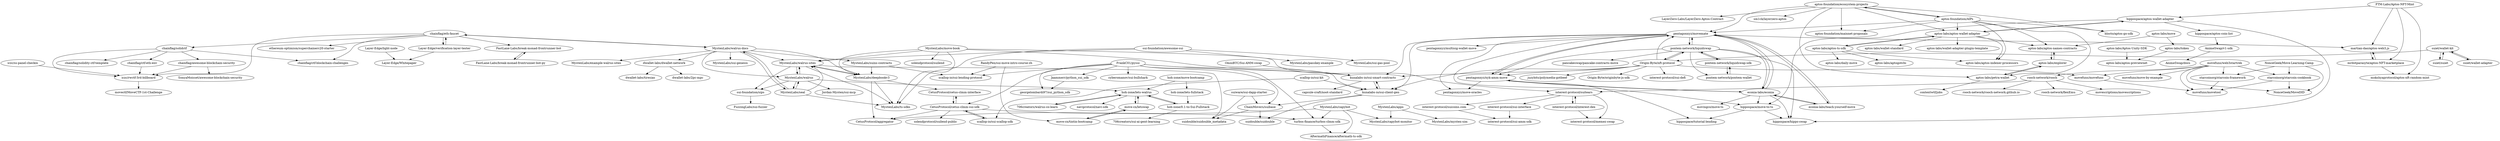 digraph G {
"iczc/ss-panel-checkin" -> "iczc/rwctf-3rd-billboard"
"chainflag/solidctf" -> "chainflag/ctf-blockchain-challenges"
"chainflag/solidctf" -> "iczc/rwctf-3rd-billboard"
"chainflag/solidctf" -> "chainflag/solidity-ctf-template"
"chainflag/solidctf" -> "chainflag/ctf-eth-env"
"chainflag/solidctf" -> "chainflag/awesome-blockchain-security"
"chainflag/eth-faucet" -> "chainflag/solidctf"
"chainflag/eth-faucet" -> "Layer-Edge/verification-layer-tester"
"chainflag/eth-faucet" -> "ethereum-optimism/superchainerc20-starter" ["e"=1]
"chainflag/eth-faucet" -> "MystenLabs/walrus-docs"
"chainflag/eth-faucet" -> "FastLane-Labs/break-monad-frontrunner-bot"
"chainflag/eth-faucet" -> "iczc/rwctf-3rd-billboard"
"chainflag/eth-faucet" -> "chainflag/ctf-blockchain-challenges"
"MystenLabs/move-book" -> "MystenLabs/walrus-sites"
"MystenLabs/move-book" -> "MystenLabs/deepbookv3"
"MystenLabs/move-book" -> "MystenLabs/ts-sdks"
"MystenLabs/move-book" -> "kunalabs-io/sui-smart-contracts"
"MystenLabs/move-book" -> "solendprotocol/suilend"
"MystenLabs/move-book" -> "interest-protocol/suitears"
"chainflag/awesome-blockchain-security" -> "iczc/rwctf-3rd-billboard"
"chainflag/awesome-blockchain-security" -> "SonyaMoisset/awesome-blockchain-security"
"iczc/rwctf-3rd-billboard" -> "movectf/MoveCTF-1st-Challenge"
"chainflag/ctf-eth-env" -> "iczc/rwctf-3rd-billboard"
"pontem-network/liquidswap" -> "pontem-network/liquidswap-sdk"
"pontem-network/liquidswap" -> "pontem-network/pontem-wallet"
"pontem-network/liquidswap" -> "pancakeswap/pancake-contracts-move" ["e"=1]
"pontem-network/liquidswap" -> "pentagonxyz/movemate"
"pontem-network/liquidswap" -> "pentagonxyz/xyk-amm-move"
"pontem-network/liquidswap" -> "Origin-Byte/nft-protocol"
"pontem-network/liquidswap" -> "econia-labs/econia"
"pontem-network/liquidswap" -> "hippospace/hippo-swap"
"martian-dao/aptos-web3.js" -> "mrdotparasyte/aptos-NFT-marketplace"
"movefuns/web3startrek" -> "movefuns/movetool"
"movefuns/web3startrek" -> "movefuns/movefuns"
"movefuns/web3startrek" -> "starcoinorg/starcoin-cookbook"
"movefuns/web3startrek" -> "movefuns/move-by-example"
"movefuns/web3startrek" -> "starcoinorg/starcoin-framework"
"movefuns/web3startrek" -> "rooch-network/rooch"
"movefuns/web3startrek" -> "NonceGeek/MoveDID"
"econia-labs/econia" -> "pentagonxyz/movemate"
"econia-labs/econia" -> "pentagonxyz/xyk-amm-move"
"econia-labs/econia" -> "hippospace/hippo-swap"
"econia-labs/econia" -> "hippospace/move-to-ts"
"econia-labs/econia" -> "movingco/move-ts"
"econia-labs/econia" -> "econia-labs/teach-yourself-move"
"NonceGeek/Move-Learning-Camp" -> "starcoinorg/starcoin-cookbook"
"NonceGeek/Move-Learning-Camp" -> "NonceGeek/MoveDID"
"NonceGeek/Move-Learning-Camp" -> "starcoinorg/starcoin-framework"
"starcoinorg/starcoin-cookbook" -> "movefuns/movetool"
"starcoinorg/starcoin-cookbook" -> "NonceGeek/MoveDID"
"starcoinorg/starcoin-framework" -> "movefuns/movetool"
"aptos-labs/explorer" -> "aptos-labs/aptos-names-contracts"
"aptos-labs/explorer" -> "aptos-labs/petra-wallet"
"aptos-labs/move" -> "aptos-labs/aptos-names-contracts"
"aptos-labs/move" -> "aptos-labs/token"
"movefuns/movefuns" -> "movefuns/movetool"
"econia-labs/teach-yourself-move" -> "pentagonxyz/movemate"
"econia-labs/teach-yourself-move" -> "econia-labs/econia"
"mrdotparasyte/aptos-NFT-marketplace" -> "mokshyaprotocol/aptos-nft-random-mint"
"mrdotparasyte/aptos-NFT-marketplace" -> "martian-dao/aptos-web3.js"
"hippospace/aptos-coin-list" -> "AnimeSwap/v1-sdk"
"aptos-foundation/ecosystem-projects" -> "aptos-foundation/AIPs"
"aptos-foundation/ecosystem-projects" -> "blocto/aptos-go-sdk" ["e"=1]
"aptos-foundation/ecosystem-projects" -> "aptos-labs/petra-wallet"
"aptos-foundation/ecosystem-projects" -> "LayerZero-Labs/LayerZero-Aptos-Contract" ["e"=1]
"aptos-foundation/ecosystem-projects" -> "aptos-labs/aptos-wallet-adapter"
"aptos-foundation/ecosystem-projects" -> "pentagonxyz/movemate"
"aptos-foundation/ecosystem-projects" -> "sm1ck/layerzero-aptos" ["e"=1]
"aptos-foundation/ecosystem-projects" -> "aptos-foundation/mainnet-proposals"
"aptos-foundation/AIPs" -> "aptos-foundation/ecosystem-projects"
"aptos-foundation/AIPs" -> "aptos-foundation/mainnet-proposals"
"aptos-foundation/AIPs" -> "aptos-labs/aptos-names-contracts"
"aptos-foundation/AIPs" -> "blocto/aptos-go-sdk" ["e"=1]
"aptos-foundation/AIPs" -> "aptos-labs/aptos-indexer-processors"
"aptos-foundation/AIPs" -> "aptos-labs/petra-wallet"
"aptos-foundation/AIPs" -> "pentagonxyz/movemate"
"aptos-foundation/AIPs" -> "aptos-labs/aptos-wallet-adapter"
"suiet/suiet" -> "suiet/wallet-kit"
"FTM-Labs/Aptos-NFT-Mint" -> "mrdotparasyte/aptos-NFT-marketplace"
"FTM-Labs/Aptos-NFT-Mint" -> "hippospace/aptos-wallet-adapter"
"FTM-Labs/Aptos-NFT-Mint" -> "martian-dao/aptos-web3.js"
"FTM-Labs/Aptos-NFT-Mint" -> "mokshyaprotocol/aptos-nft-random-mint"
"Origin-Byte/nft-protocol" -> "movefuns/movefuns"
"Origin-Byte/nft-protocol" -> "pentagonxyz/xyk-amm-move"
"Origin-Byte/nft-protocol" -> "kunalabs-io/sui-smart-contracts"
"Origin-Byte/nft-protocol" -> "kunalabs-io/sui-client-gen"
"Origin-Byte/nft-protocol" -> "juzybits/polymedia-gotbeef"
"Origin-Byte/nft-protocol" -> "Origin-Byte/originbyte-js-sdk"
"Origin-Byte/nft-protocol" -> "pontem-network/liquidswap"
"Origin-Byte/nft-protocol" -> "pentagonxyz/movemate"
"Origin-Byte/nft-protocol" -> "interest-protocol/sui-defi"
"suiet/wallet-adapter" -> "suiet/wallet-kit"
"pentagonxyz/movemate" -> "pentagonxyz/xyk-amm-move"
"pentagonxyz/movemate" -> "econia-labs/econia"
"pentagonxyz/movemate" -> "pentagonxyz/move-oracles"
"pentagonxyz/movemate" -> "kunalabs-io/sui-smart-contracts"
"pentagonxyz/movemate" -> "martian-dao/aptos-web3.js"
"pentagonxyz/movemate" -> "pontem-network/liquidswap"
"pentagonxyz/movemate" -> "kunalabs-io/sui-client-gen"
"pentagonxyz/movemate" -> "econia-labs/teach-yourself-move"
"pentagonxyz/movemate" -> "hippospace/move-to-ts"
"pentagonxyz/movemate" -> "pentagonxyz/multisig-wallet-move"
"rooch-network/rooch" -> "rooch-network/flexEmu"
"rooch-network/rooch" -> "interest-protocol/suitears"
"rooch-network/rooch" -> "movescriptions/movescriptions"
"rooch-network/rooch" -> "rooch-network/rooch-network.github.io"
"pentagonxyz/xyk-amm-move" -> "pentagonxyz/movemate"
"pentagonxyz/xyk-amm-move" -> "hippospace/tutorial-lending"
"pentagonxyz/xyk-amm-move" -> "pentagonxyz/move-oracles"
"pentagonxyz/xyk-amm-move" -> "econia-labs/econia"
"suiet/wallet-kit" -> "suiet/suiet"
"suiet/wallet-kit" -> "suiet/wallet-adapter"
"suiet/wallet-kit" -> "Origin-Byte/nft-protocol"
"hippospace/aptos-wallet-adapter" -> "hippospace/move-to-ts"
"hippospace/aptos-wallet-adapter" -> "aptos-labs/aptos-wallet-adapter"
"hippospace/aptos-wallet-adapter" -> "hippospace/hippo-swap"
"hippospace/aptos-wallet-adapter" -> "hippospace/aptos-coin-list"
"hippospace/move-to-ts" -> "hippospace/hippo-swap"
"hippospace/move-to-ts" -> "hippospace/tutorial-lending"
"pontem-network/liquidswap-sdk" -> "pontem-network/liquidswap"
"pontem-network/liquidswap-sdk" -> "pontem-network/pontem-wallet"
"pontem-network/pontem-wallet" -> "pontem-network/liquidswap-sdk"
"aptos-labs/aptos-wallet-adapter" -> "aptos-labs/wallet-standard"
"aptos-labs/aptos-wallet-adapter" -> "hippospace/aptos-wallet-adapter"
"aptos-labs/aptos-wallet-adapter" -> "aptos-labs/aptos-indexer-processors"
"aptos-labs/aptos-wallet-adapter" -> "aptos-labs/aptos-ts-sdk"
"aptos-labs/aptos-wallet-adapter" -> "aptos-labs/wallet-adapter-plugin-template"
"aptos-labs/aptos-wallet-adapter" -> "aptos-labs/aptos-names-contracts"
"Jaammerr/python_sui_sdk" -> "georgelombardi97/sui_python_sdk"
"aptos-labs/Aptos-Unity-SDK" -> "aptos-labs/aptos-previewnet"
"AnimeSwap/v1-sdk" -> "AnimeSwap/docs"
"kunalabs-io/sui-smart-contracts" -> "kunalabs-io/sui-client-gen"
"kunalabs-io/sui-smart-contracts" -> "capsule-craft/noot-standard"
"aptos-labs/aptos-names-contracts" -> "aptos-labs/explorer"
"aptos-labs/token" -> "aptos-labs/aptos-previewnet"
"FrankC01/pysui" -> "turbos-finance/turbos-clmm-sdk"
"FrankC01/pysui" -> "georgelombardi97/sui_python_sdk"
"FrankC01/pysui" -> "Jaammerr/python_sui_sdk"
"FrankC01/pysui" -> "ChainMovers/suibase"
"FrankC01/pysui" -> "kunalabs-io/sui-smart-contracts"
"FrankC01/pysui" -> "kunalabs-io/sui-client-gen"
"FrankC01/pysui" -> "cyberomanov/sui-bullshark"
"FrankC01/pysui" -> "scallop-io/sui-lending-protocol"
"FrankC01/pysui" -> "CetusProtocol/cetus-clmm-sui-sdk"
"OmniBTC/Sui-AMM-swap" -> "kunalabs-io/sui-smart-contracts"
"aptos-labs/petra-wallet" -> "aptos-labs/explorer"
"aptos-labs/petra-wallet" -> "contextwtf/jobs" ["e"=1]
"interest-protocol/sui-interface" -> "interest-protocol/sui-amm-sdk"
"RandyPen/sui-move-intro-course-zh" -> "scallop-io/sui-lending-protocol"
"RandyPen/sui-move-intro-course-zh" -> "move-cn/tintin-bootcamp"
"CetusProtocol/cetus-clmm-sui-sdk" -> "turbos-finance/turbos-clmm-sdk"
"CetusProtocol/cetus-clmm-sui-sdk" -> "scallop-io/sui-scallop-sdk"
"CetusProtocol/cetus-clmm-sui-sdk" -> "CetusProtocol/cetus-clmm-interface"
"CetusProtocol/cetus-clmm-sui-sdk" -> "CetusProtocol/aggregator"
"CetusProtocol/cetus-clmm-sui-sdk" -> "solendprotocol/suilend-public"
"CetusProtocol/cetus-clmm-interface" -> "CetusProtocol/cetus-clmm-sui-sdk"
"scallop-io/sui-kit" -> "scallop-io/sui-scallop-sdk"
"scallop-io/sui-kit" -> "kunalabs-io/sui-client-gen"
"ChainMovers/suibase" -> "suidouble/suidouble_metadata"
"ChainMovers/suibase" -> "suidouble/suidouble"
"MystenLabs/capybot" -> "MystenLabs/capybot-monitor"
"MystenLabs/capybot" -> "CetusProtocol/aggregator"
"MystenLabs/capybot" -> "AftermathFinance/aftermath-ts-sdk"
"MystenLabs/capybot" -> "turbos-finance/turbos-clmm-sdk"
"MystenLabs/apps" -> "MystenLabs/mysten-sim"
"MystenLabs/apps" -> "MystenLabs/capybot-monitor"
"MystenLabs/suins-contracts" -> "MystenLabs/deepbookv3"
"MystenLabs/suins-contracts" -> "scallop-io/sui-lending-protocol"
"sui-foundation/sips" -> "FuzzingLabs/sui-fuzzer"
"kunalabs-io/sui-client-gen" -> "kunalabs-io/sui-smart-contracts"
"kunalabs-io/sui-client-gen" -> "ChainMovers/suibase"
"kunalabs-io/sui-client-gen" -> "suidouble/suidouble"
"scallop-io/sui-scallop-sdk" -> "CetusProtocol/cetus-clmm-sui-sdk"
"turbos-finance/turbos-clmm-sdk" -> "AftermathFinance/aftermath-ts-sdk"
"move-cn/tintin-bootcamp" -> "move-cn/letswap"
"MystenLabs/deepbookv3" -> "MystenLabs/walrus-sites"
"MystenLabs/deepbookv3" -> "MystenLabs/ts-sdks"
"MystenLabs/deepbookv3" -> "CetusProtocol/aggregator"
"MystenLabs/deepbookv3" -> "CetusProtocol/cetus-clmm-interface"
"aptos-labs/aptos-ts-sdk" -> "aptos-labs/aptogotchi"
"aptos-labs/aptos-ts-sdk" -> "aptos-labs/aptos-wallet-adapter"
"aptos-labs/aptos-ts-sdk" -> "aptos-labs/aptos-indexer-processors"
"aptos-labs/aptos-ts-sdk" -> "aptos-labs/daily-move"
"interest-protocol/suitears" -> "interest-protocol/interest-dex"
"interest-protocol/suitears" -> "interest-protocol/sui-interface"
"interest-protocol/suitears" -> "interest-protocol/suicoins.com"
"interest-protocol/suitears" -> "interest-protocol/memez-swap"
"MystenLabs/walrus" -> "MystenLabs/walrus-sites"
"MystenLabs/walrus" -> "hoh-zone/lets-walrus"
"MystenLabs/walrus" -> "MystenLabs/seal"
"MystenLabs/walrus" -> "sui-foundation/sips"
"MystenLabs/walrus" -> "Jordan-Mysten/sui-mcp"
"dwallet-labs/dwallet-network" -> "dwallet-labs/2pc-mpc"
"dwallet-labs/dwallet-network" -> "dwallet-labs/tiresias"
"interest-protocol/suicoins.com" -> "interest-protocol/sui-amm-sdk"
"interest-protocol/interest-dex" -> "interest-protocol/memez-swap"
"interest-protocol/interest-dex" -> "interest-protocol/suitears"
"move-cn/letswap" -> "hoh-zone/lets-walrus"
"move-cn/letswap" -> "move-cn/tintin-bootcamp"
"MystenLabs/walrus-sites" -> "MystenLabs/deepbookv3"
"MystenLabs/walrus-sites" -> "MystenLabs/ts-sdks"
"MystenLabs/walrus-sites" -> "suidouble/suidouble_metadata"
"MystenLabs/walrus-sites" -> "sui-foundation/sips"
"MystenLabs/walrus-sites" -> "MystenLabs/walrus"
"suiware/sui-dapp-starter" -> "suidouble/suidouble_metadata"
"suiware/sui-dapp-starter" -> "ChainMovers/suibase"
"MystenLabs/walrus-docs" -> "MystenLabs/walrus-sites"
"MystenLabs/walrus-docs" -> "MystenLabs/seal"
"MystenLabs/walrus-docs" -> "MystenLabs/deepbookv3"
"MystenLabs/walrus-docs" -> "MystenLabs/walrus"
"MystenLabs/walrus-docs" -> "dwallet-labs/dwallet-network"
"MystenLabs/walrus-docs" -> "chainflag/eth-faucet"
"MystenLabs/walrus-docs" -> "MystenLabs/suins-contracts"
"MystenLabs/walrus-docs" -> "MystenLabs/sui-genesis"
"MystenLabs/walrus-docs" -> "MystenLabs/example-walrus-sites"
"Layer-Edge/verification-layer-tester" -> "chainflag/eth-faucet"
"Layer-Edge/verification-layer-tester" -> "Layer-Edge/Whitepaper"
"hoh-zone/0.1-to-Sui-Fullstack" -> "706creators/sui-ai-gent-learning"
"hoh-zone/0.1-to-Sui-Fullstack" -> "hoh-zone/lets-walrus"
"hoh-zone/lets-walrus" -> "move-cn/letswap"
"hoh-zone/lets-walrus" -> "706creators/walrus-co-learn"
"hoh-zone/lets-walrus" -> "hoh-zone/0.1-to-Sui-Fullstack"
"hoh-zone/lets-walrus" -> "naviprotocol/navi-sdk"
"hoh-zone/move-bootcamp" -> "hoh-zone/lets-fullstack"
"hoh-zone/move-bootcamp" -> "hoh-zone/lets-walrus"
"706creators/walrus-co-learn" -> "hoh-zone/lets-walrus"
"hoh-zone/lets-fullstack" -> "hoh-zone/0.1-to-Sui-Fullstack"
"sui-foundation/awesome-sui" -> "MystenLabs/passkey-example"
"sui-foundation/awesome-sui" -> "MystenLabs/ts-sdks"
"sui-foundation/awesome-sui" -> "MystenLabs/sui-gas-pool"
"sui-foundation/awesome-sui" -> "MystenLabs/walrus-sites"
"FastLane-Labs/break-monad-frontrunner-bot" -> "FastLane-Labs/break-monad-frontrunner-bot-py"
"Layer-Edge/light-node" -> "Layer-Edge/Whitepaper"
"MystenLabs/seal" -> "MystenLabs/walrus"
"MystenLabs/seal" -> "MystenLabs/walrus-sites"
"MystenLabs/seal" -> "MystenLabs/walrus-docs"
"MystenLabs/seal" -> "MystenLabs/ts-sdks"
"FastLane-Labs/break-monad-frontrunner-bot-py" -> "FastLane-Labs/break-monad-frontrunner-bot"
"iczc/ss-panel-checkin" ["l"="-23.724,11.371"]
"iczc/rwctf-3rd-billboard" ["l"="-23.727,11.392"]
"chainflag/solidctf" ["l"="-23.736,11.41"]
"chainflag/ctf-blockchain-challenges" ["l"="-23.714,11.419"]
"chainflag/solidity-ctf-template" ["l"="-23.76,11.421"]
"chainflag/ctf-eth-env" ["l"="-23.747,11.386"]
"chainflag/awesome-blockchain-security" ["l"="-23.764,11.394"]
"chainflag/eth-faucet" ["l"="-23.685,11.422"]
"Layer-Edge/verification-layer-tester" ["l"="-23.69,11.465"]
"ethereum-optimism/superchainerc20-starter" ["l"="-23.301,8.489"]
"MystenLabs/walrus-docs" ["l"="-23.608,11.389"]
"FastLane-Labs/break-monad-frontrunner-bot" ["l"="-23.734,11.454"]
"MystenLabs/move-book" ["l"="-23.482,11.393"]
"MystenLabs/walrus-sites" ["l"="-23.546,11.385"]
"MystenLabs/deepbookv3" ["l"="-23.527,11.374"]
"MystenLabs/ts-sdks" ["l"="-23.527,11.399"]
"kunalabs-io/sui-smart-contracts" ["l"="-23.397,11.314"]
"solendprotocol/suilend" ["l"="-23.478,11.421"]
"interest-protocol/suitears" ["l"="-23.434,11.46"]
"SonyaMoisset/awesome-blockchain-security" ["l"="-23.791,11.389"]
"movectf/MoveCTF-1st-Challenge" ["l"="-23.74,11.368"]
"pontem-network/liquidswap" ["l"="-23.305,11.283"]
"pontem-network/liquidswap-sdk" ["l"="-23.286,11.3"]
"pontem-network/pontem-wallet" ["l"="-23.271,11.292"]
"pancakeswap/pancake-contracts-move" ["l"="-23.025,10.739"]
"pentagonxyz/movemate" ["l"="-23.326,11.254"]
"pentagonxyz/xyk-amm-move" ["l"="-23.327,11.275"]
"Origin-Byte/nft-protocol" ["l"="-23.326,11.317"]
"econia-labs/econia" ["l"="-23.305,11.258"]
"hippospace/hippo-swap" ["l"="-23.299,11.232"]
"martian-dao/aptos-web3.js" ["l"="-23.347,11.201"]
"mrdotparasyte/aptos-NFT-marketplace" ["l"="-23.36,11.179"]
"movefuns/web3startrek" ["l"="-23.315,11.46"]
"movefuns/movetool" ["l"="-23.3,11.436"]
"movefuns/movefuns" ["l"="-23.313,11.401"]
"starcoinorg/starcoin-cookbook" ["l"="-23.289,11.463"]
"movefuns/move-by-example" ["l"="-23.31,11.497"]
"starcoinorg/starcoin-framework" ["l"="-23.281,11.45"]
"rooch-network/rooch" ["l"="-23.371,11.483"]
"NonceGeek/MoveDID" ["l"="-23.286,11.481"]
"hippospace/move-to-ts" ["l"="-23.315,11.224"]
"movingco/move-ts" ["l"="-23.272,11.262"]
"econia-labs/teach-yourself-move" ["l"="-23.291,11.249"]
"NonceGeek/Move-Learning-Camp" ["l"="-23.262,11.474"]
"aptos-labs/explorer" ["l"="-23.231,11.133"]
"aptos-labs/aptos-names-contracts" ["l"="-23.248,11.139"]
"aptos-labs/petra-wallet" ["l"="-23.251,11.158"]
"aptos-labs/move" ["l"="-23.23,11.093"]
"aptos-labs/token" ["l"="-23.215,11.065"]
"mokshyaprotocol/aptos-nft-random-mint" ["l"="-23.36,11.155"]
"hippospace/aptos-coin-list" ["l"="-23.303,11.141"]
"AnimeSwap/v1-sdk" ["l"="-23.309,11.114"]
"aptos-foundation/ecosystem-projects" ["l"="-23.272,11.203"]
"aptos-foundation/AIPs" ["l"="-23.265,11.183"]
"blocto/aptos-go-sdk" ["l"="50.672,-0.423"]
"LayerZero-Labs/LayerZero-Aptos-Contract" ["l"="-22.625,9.163"]
"aptos-labs/aptos-wallet-adapter" ["l"="-23.242,11.183"]
"sm1ck/layerzero-aptos" ["l"="-22.722,9.24"]
"aptos-foundation/mainnet-proposals" ["l"="-23.279,11.171"]
"aptos-labs/aptos-indexer-processors" ["l"="-23.227,11.171"]
"suiet/suiet" ["l"="-23.235,11.368"]
"suiet/wallet-kit" ["l"="-23.259,11.346"]
"FTM-Labs/Aptos-NFT-Mint" ["l"="-23.336,11.171"]
"hippospace/aptos-wallet-adapter" ["l"="-23.295,11.186"]
"kunalabs-io/sui-client-gen" ["l"="-23.386,11.303"]
"juzybits/polymedia-gotbeef" ["l"="-23.322,11.347"]
"Origin-Byte/originbyte-js-sdk" ["l"="-23.342,11.338"]
"interest-protocol/sui-defi" ["l"="-23.302,11.333"]
"suiet/wallet-adapter" ["l"="-23.232,11.339"]
"pentagonxyz/move-oracles" ["l"="-23.352,11.267"]
"pentagonxyz/multisig-wallet-move" ["l"="-23.353,11.237"]
"rooch-network/flexEmu" ["l"="-23.354,11.506"]
"movescriptions/movescriptions" ["l"="-23.376,11.515"]
"rooch-network/rooch-network.github.io" ["l"="-23.387,11.499"]
"hippospace/tutorial-lending" ["l"="-23.332,11.239"]
"aptos-labs/wallet-standard" ["l"="-23.22,11.192"]
"aptos-labs/aptos-ts-sdk" ["l"="-23.204,11.175"]
"aptos-labs/wallet-adapter-plugin-template" ["l"="-23.22,11.207"]
"Jaammerr/python_sui_sdk" ["l"="-23.456,11.275"]
"georgelombardi97/sui_python_sdk" ["l"="-23.442,11.279"]
"aptos-labs/Aptos-Unity-SDK" ["l"="-23.193,11.023"]
"aptos-labs/aptos-previewnet" ["l"="-23.204,11.043"]
"AnimeSwap/docs" ["l"="-23.313,11.093"]
"capsule-craft/noot-standard" ["l"="-23.411,11.326"]
"FrankC01/pysui" ["l"="-23.449,11.304"]
"turbos-finance/turbos-clmm-sdk" ["l"="-23.451,11.346"]
"ChainMovers/suibase" ["l"="-23.438,11.319"]
"cyberomanov/sui-bullshark" ["l"="-23.472,11.283"]
"scallop-io/sui-lending-protocol" ["l"="-23.516,11.307"]
"CetusProtocol/cetus-clmm-sui-sdk" ["l"="-23.469,11.342"]
"OmniBTC/Sui-AMM-swap" ["l"="-23.403,11.279"]
"contextwtf/jobs" ["l"="-22.837,8.415"]
"interest-protocol/sui-interface" ["l"="-23.425,11.486"]
"interest-protocol/sui-amm-sdk" ["l"="-23.431,11.506"]
"RandyPen/sui-move-intro-course-zh" ["l"="-23.543,11.281"]
"move-cn/tintin-bootcamp" ["l"="-23.573,11.275"]
"scallop-io/sui-scallop-sdk" ["l"="-23.437,11.344"]
"CetusProtocol/cetus-clmm-interface" ["l"="-23.498,11.354"]
"CetusProtocol/aggregator" ["l"="-23.485,11.368"]
"solendprotocol/suilend-public" ["l"="-23.49,11.324"]
"scallop-io/sui-kit" ["l"="-23.398,11.343"]
"suidouble/suidouble_metadata" ["l"="-23.489,11.343"]
"suidouble/suidouble" ["l"="-23.415,11.304"]
"MystenLabs/capybot" ["l"="-23.451,11.378"]
"MystenLabs/capybot-monitor" ["l"="-23.429,11.399"]
"AftermathFinance/aftermath-ts-sdk" ["l"="-23.439,11.364"]
"MystenLabs/apps" ["l"="-23.41,11.417"]
"MystenLabs/mysten-sim" ["l"="-23.393,11.429"]
"MystenLabs/suins-contracts" ["l"="-23.553,11.347"]
"sui-foundation/sips" ["l"="-23.567,11.407"]
"FuzzingLabs/sui-fuzzer" ["l"="-23.574,11.436"]
"move-cn/letswap" ["l"="-23.592,11.285"]
"aptos-labs/aptogotchi" ["l"="-23.179,11.16"]
"aptos-labs/daily-move" ["l"="-23.176,11.182"]
"interest-protocol/interest-dex" ["l"="-23.446,11.474"]
"interest-protocol/suicoins.com" ["l"="-23.441,11.49"]
"interest-protocol/memez-swap" ["l"="-23.455,11.461"]
"MystenLabs/walrus" ["l"="-23.581,11.364"]
"hoh-zone/lets-walrus" ["l"="-23.611,11.3"]
"MystenLabs/seal" ["l"="-23.575,11.388"]
"Jordan-Mysten/sui-mcp" ["l"="-23.594,11.344"]
"dwallet-labs/dwallet-network" ["l"="-23.648,11.364"]
"dwallet-labs/2pc-mpc" ["l"="-23.673,11.358"]
"dwallet-labs/tiresias" ["l"="-23.662,11.343"]
"suiware/sui-dapp-starter" ["l"="-23.469,11.321"]
"MystenLabs/sui-genesis" ["l"="-23.634,11.419"]
"MystenLabs/example-walrus-sites" ["l"="-23.608,11.419"]
"Layer-Edge/Whitepaper" ["l"="-23.706,11.508"]
"hoh-zone/0.1-to-Sui-Fullstack" ["l"="-23.617,11.274"]
"706creators/sui-ai-gent-learning" ["l"="-23.614,11.251"]
"706creators/walrus-co-learn" ["l"="-23.625,11.31"]
"naviprotocol/navi-sdk" ["l"="-23.639,11.297"]
"hoh-zone/move-bootcamp" ["l"="-23.636,11.275"]
"hoh-zone/lets-fullstack" ["l"="-23.636,11.254"]
"sui-foundation/awesome-sui" ["l"="-23.533,11.426"]
"MystenLabs/passkey-example" ["l"="-23.541,11.453"]
"MystenLabs/sui-gas-pool" ["l"="-23.523,11.451"]
"FastLane-Labs/break-monad-frontrunner-bot-py" ["l"="-23.758,11.47"]
"Layer-Edge/light-node" ["l"="-23.72,11.542"]
}